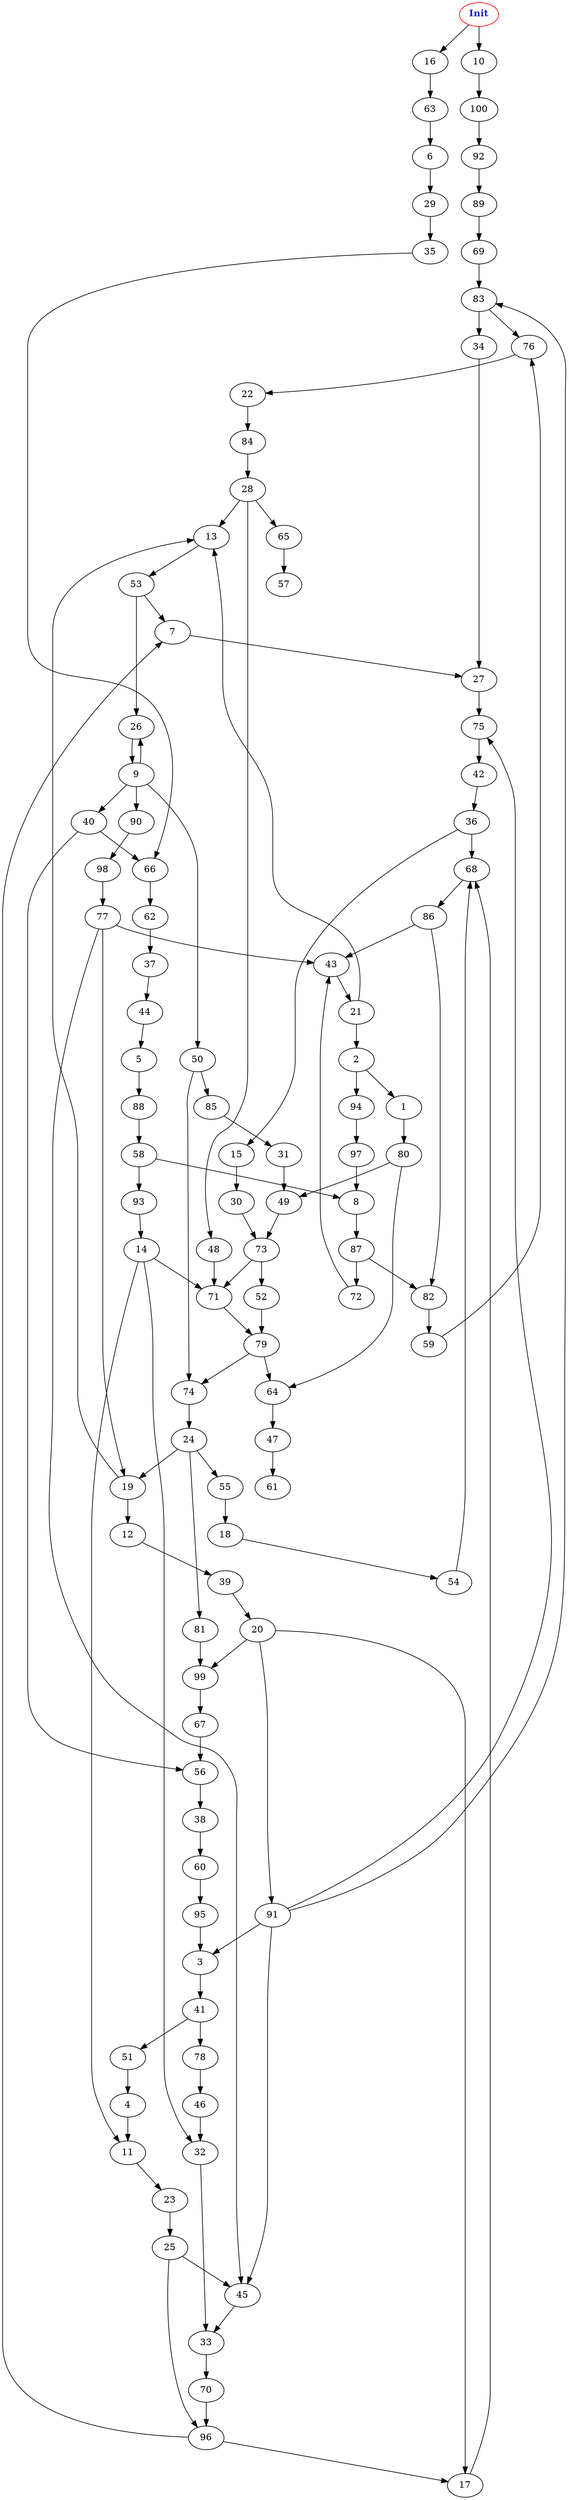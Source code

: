 digraph "Net Graph with 101 nodes" {
edge ["class"="link-class"]
"0" ["color"="red","label"=<<b>Init</b>>,"fontcolor"="#1020d0"]
"5" -> "88" ["weight"="3.0"]
"88" -> "58" ["weight"="4.0"]
"84" -> "28" ["weight"="2.0"]
"28" -> "13" ["weight"="8.0"]
"28" -> "48" ["weight"="3.0"]
"28" -> "65" ["weight"="5.0"]
"13" -> "53" ["weight"="2.0"]
"53" -> "7" ["weight"="2.0"]
"53" -> "26" ["weight"="7.0"]
"48" -> "71" ["weight"="5.0"]
"65" -> "57" ["weight"="4.0"]
"69" -> "83" ["weight"="5.0"]
"83" -> "76" ["weight"="2.0"]
"83" -> "34" ["weight"="8.0"]
"0" -> "10" ["weight"="6.0"]
"0" -> "16" ["weight"="5.0"]
"10" -> "100" ["weight"="6.0"]
"16" -> "63" ["weight"="8.0"]
"58" -> "93" ["weight"="6.0"]
"58" -> "8" ["weight"="9.0"]
"93" -> "14" ["weight"="7.0"]
"8" -> "87" ["weight"="9.0"]
"87" -> "82" ["weight"="9.0"]
"87" -> "72" ["weight"="9.0"]
"100" -> "92" ["weight"="9.0"]
"56" -> "38" ["weight"="5.0"]
"38" -> "60" ["weight"="8.0"]
"60" -> "95" ["weight"="6.0"]
"42" -> "36" ["weight"="5.0"]
"36" -> "68" ["weight"="5.0"]
"36" -> "15" ["weight"="2.0"]
"68" -> "86" ["weight"="5.0"]
"15" -> "30" ["weight"="7.0"]
"30" -> "73" ["weight"="5.0"]
"24" -> "19" ["weight"="7.0"]
"24" -> "81" ["weight"="1.0"]
"24" -> "55" ["weight"="6.0"]
"19" -> "13" ["weight"="4.0"]
"19" -> "12" ["weight"="5.0"]
"12" -> "39" ["weight"="9.0"]
"39" -> "20" ["weight"="2.0"]
"81" -> "99" ["weight"="7.0"]
"55" -> "18" ["weight"="3.0"]
"37" -> "44" ["weight"="1.0"]
"44" -> "5" ["weight"="1.0"]
"25" -> "45" ["weight"="9.0"]
"25" -> "96" ["weight"="6.0"]
"45" -> "33" ["weight"="4.0"]
"96" -> "7" ["weight"="3.0"]
"96" -> "17" ["weight"="9.0"]
"52" -> "79" ["weight"="7.0"]
"79" -> "64" ["weight"="8.0"]
"79" -> "74" ["weight"="1.0"]
"14" -> "11" ["weight"="5.0"]
"14" -> "71" ["weight"="9.0"]
"14" -> "32" ["weight"="4.0"]
"11" -> "23" ["weight"="4.0"]
"23" -> "25" ["weight"="7.0"]
"71" -> "79" ["weight"="4.0"]
"32" -> "33" ["weight"="5.0"]
"20" -> "91" ["weight"="1.0"]
"20" -> "99" ["weight"="7.0"]
"20" -> "17" ["weight"="8.0"]
"91" -> "45" ["weight"="6.0"]
"91" -> "3" ["weight"="7.0"]
"91" -> "83" ["weight"="2.0"]
"91" -> "75" ["weight"="8.0"]
"99" -> "67" ["weight"="7.0"]
"17" -> "68" ["weight"="4.0"]
"46" -> "32" ["weight"="5.0"]
"33" -> "70" ["weight"="8.0"]
"78" -> "46" ["weight"="7.0"]
"29" -> "35" ["weight"="8.0"]
"35" -> "66" ["weight"="1.0"]
"89" -> "69" ["weight"="4.0"]
"1" -> "80" ["weight"="6.0"]
"80" -> "49" ["weight"="3.0"]
"80" -> "64" ["weight"="7.0"]
"74" -> "24" ["weight"="9.0"]
"6" -> "29" ["weight"="5.0"]
"95" -> "3" ["weight"="8.0"]
"85" -> "31" ["weight"="6.0"]
"31" -> "49" ["weight"="6.0"]
"49" -> "73" ["weight"="1.0"]
"70" -> "96" ["weight"="5.0"]
"21" -> "13" ["weight"="1.0"]
"21" -> "2" ["weight"="9.0"]
"2" -> "1" ["weight"="6.0"]
"2" -> "94" ["weight"="5.0"]
"94" -> "97" ["weight"="1.0"]
"92" -> "89" ["weight"="4.0"]
"97" -> "8" ["weight"="1.0"]
"9" -> "90" ["weight"="3.0"]
"9" -> "50" ["weight"="5.0"]
"9" -> "40" ["weight"="7.0"]
"9" -> "26" ["weight"="1.0"]
"90" -> "98" ["weight"="1.0"]
"50" -> "85" ["weight"="4.0"]
"50" -> "74" ["weight"="5.0"]
"40" -> "66" ["weight"="2.0"]
"40" -> "56" ["weight"="9.0"]
"26" -> "9" ["weight"="8.0"]
"7" -> "27" ["weight"="3.0"]
"27" -> "75" ["weight"="5.0"]
"77" -> "45" ["weight"="3.0"]
"77" -> "19" ["weight"="8.0"]
"77" -> "43" ["weight"="9.0"]
"43" -> "21" ["weight"="9.0"]
"41" -> "78" ["weight"="5.0"]
"41" -> "51" ["weight"="5.0"]
"51" -> "4" ["weight"="1.0"]
"73" -> "52" ["weight"="6.0"]
"73" -> "71" ["weight"="2.0"]
"64" -> "47" ["weight"="2.0"]
"47" -> "61" ["weight"="8.0"]
"34" -> "27" ["weight"="5.0"]
"75" -> "42" ["weight"="9.0"]
"22" -> "84" ["weight"="2.0"]
"59" -> "76" ["weight"="8.0"]
"76" -> "22" ["weight"="1.0"]
"54" -> "68" ["weight"="2.0"]
"86" -> "82" ["weight"="2.0"]
"86" -> "43" ["weight"="5.0"]
"82" -> "59" ["weight"="5.0"]
"98" -> "77" ["weight"="6.0"]
"3" -> "41" ["weight"="1.0"]
"66" -> "62" ["weight"="8.0"]
"62" -> "37" ["weight"="8.0"]
"63" -> "6" ["weight"="2.0"]
"18" -> "54" ["weight"="1.0"]
"67" -> "56" ["weight"="8.0"]
"72" -> "43" ["weight"="4.0"]
"4" -> "11" ["weight"="3.0"]
}